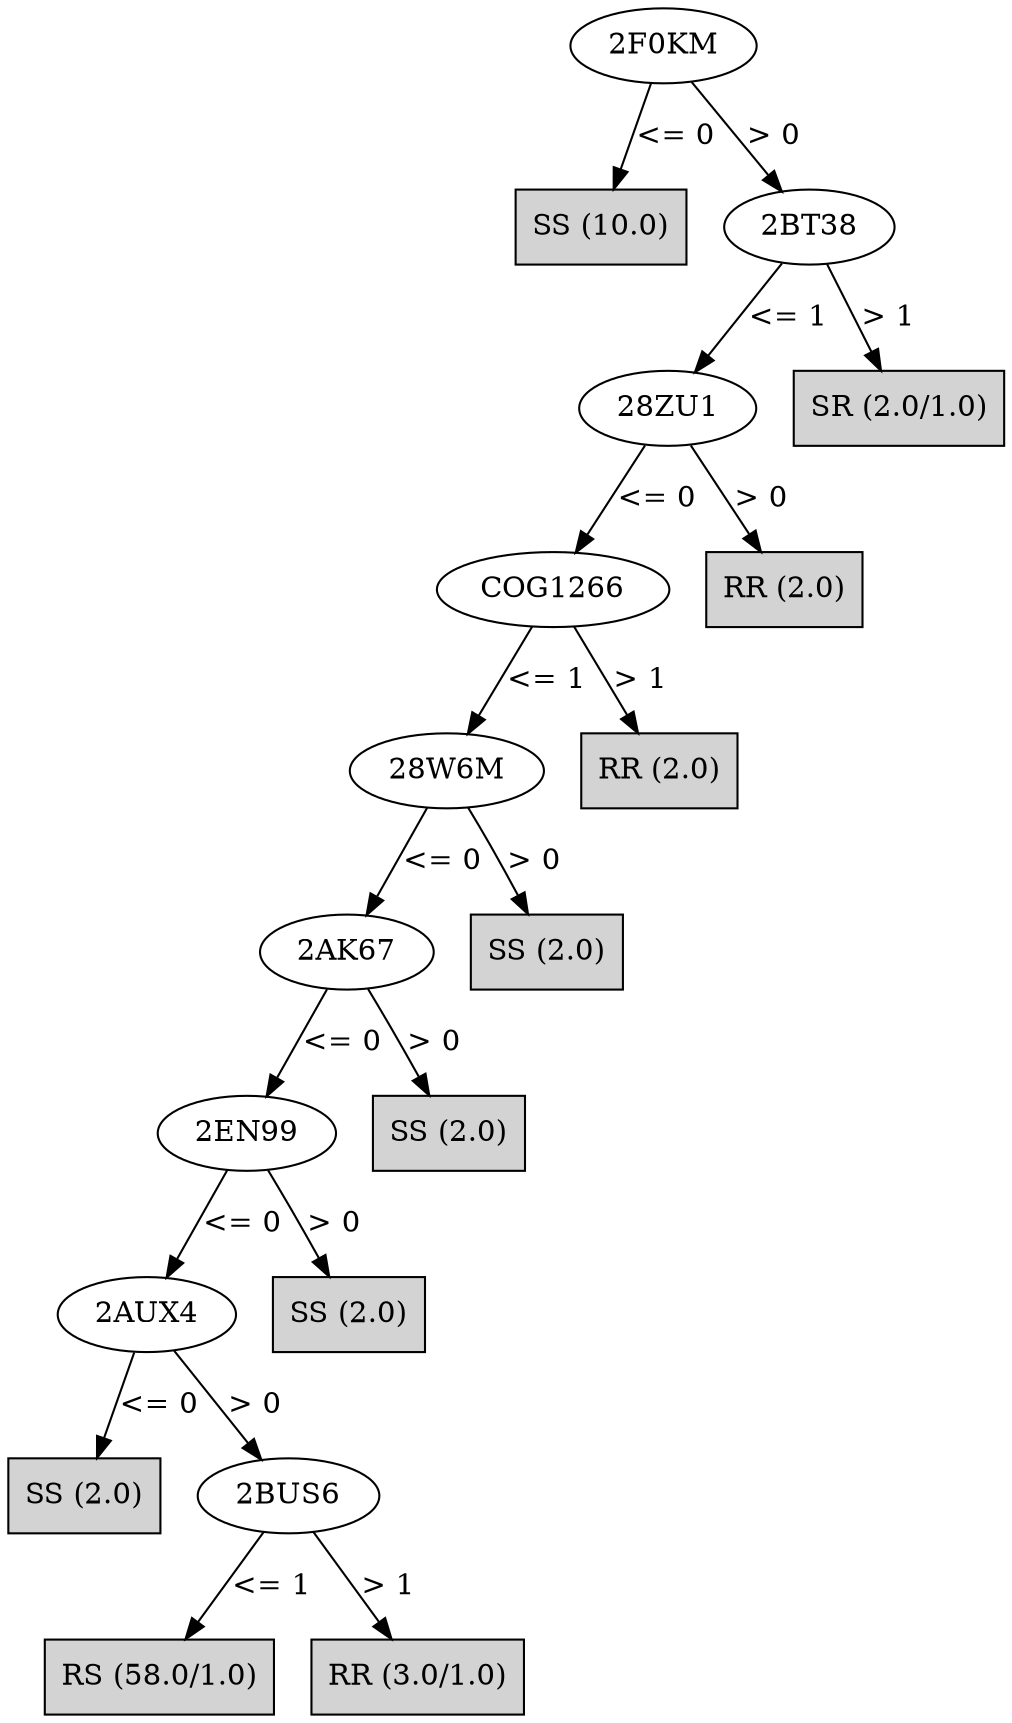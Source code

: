 digraph J48Tree {
N0 [label="2F0KM" ]
N0->N1 [label="<= 0"]
N1 [label="SS (10.0)" shape=box style=filled ]
N0->N2 [label="> 0"]
N2 [label="2BT38" ]
N2->N3 [label="<= 1"]
N3 [label="28ZU1" ]
N3->N4 [label="<= 0"]
N4 [label="COG1266" ]
N4->N5 [label="<= 1"]
N5 [label="28W6M" ]
N5->N6 [label="<= 0"]
N6 [label="2AK67" ]
N6->N7 [label="<= 0"]
N7 [label="2EN99" ]
N7->N8 [label="<= 0"]
N8 [label="2AUX4" ]
N8->N9 [label="<= 0"]
N9 [label="SS (2.0)" shape=box style=filled ]
N8->N10 [label="> 0"]
N10 [label="2BUS6" ]
N10->N11 [label="<= 1"]
N11 [label="RS (58.0/1.0)" shape=box style=filled ]
N10->N12 [label="> 1"]
N12 [label="RR (3.0/1.0)" shape=box style=filled ]
N7->N13 [label="> 0"]
N13 [label="SS (2.0)" shape=box style=filled ]
N6->N14 [label="> 0"]
N14 [label="SS (2.0)" shape=box style=filled ]
N5->N15 [label="> 0"]
N15 [label="SS (2.0)" shape=box style=filled ]
N4->N16 [label="> 1"]
N16 [label="RR (2.0)" shape=box style=filled ]
N3->N17 [label="> 0"]
N17 [label="RR (2.0)" shape=box style=filled ]
N2->N18 [label="> 1"]
N18 [label="SR (2.0/1.0)" shape=box style=filled ]
}

